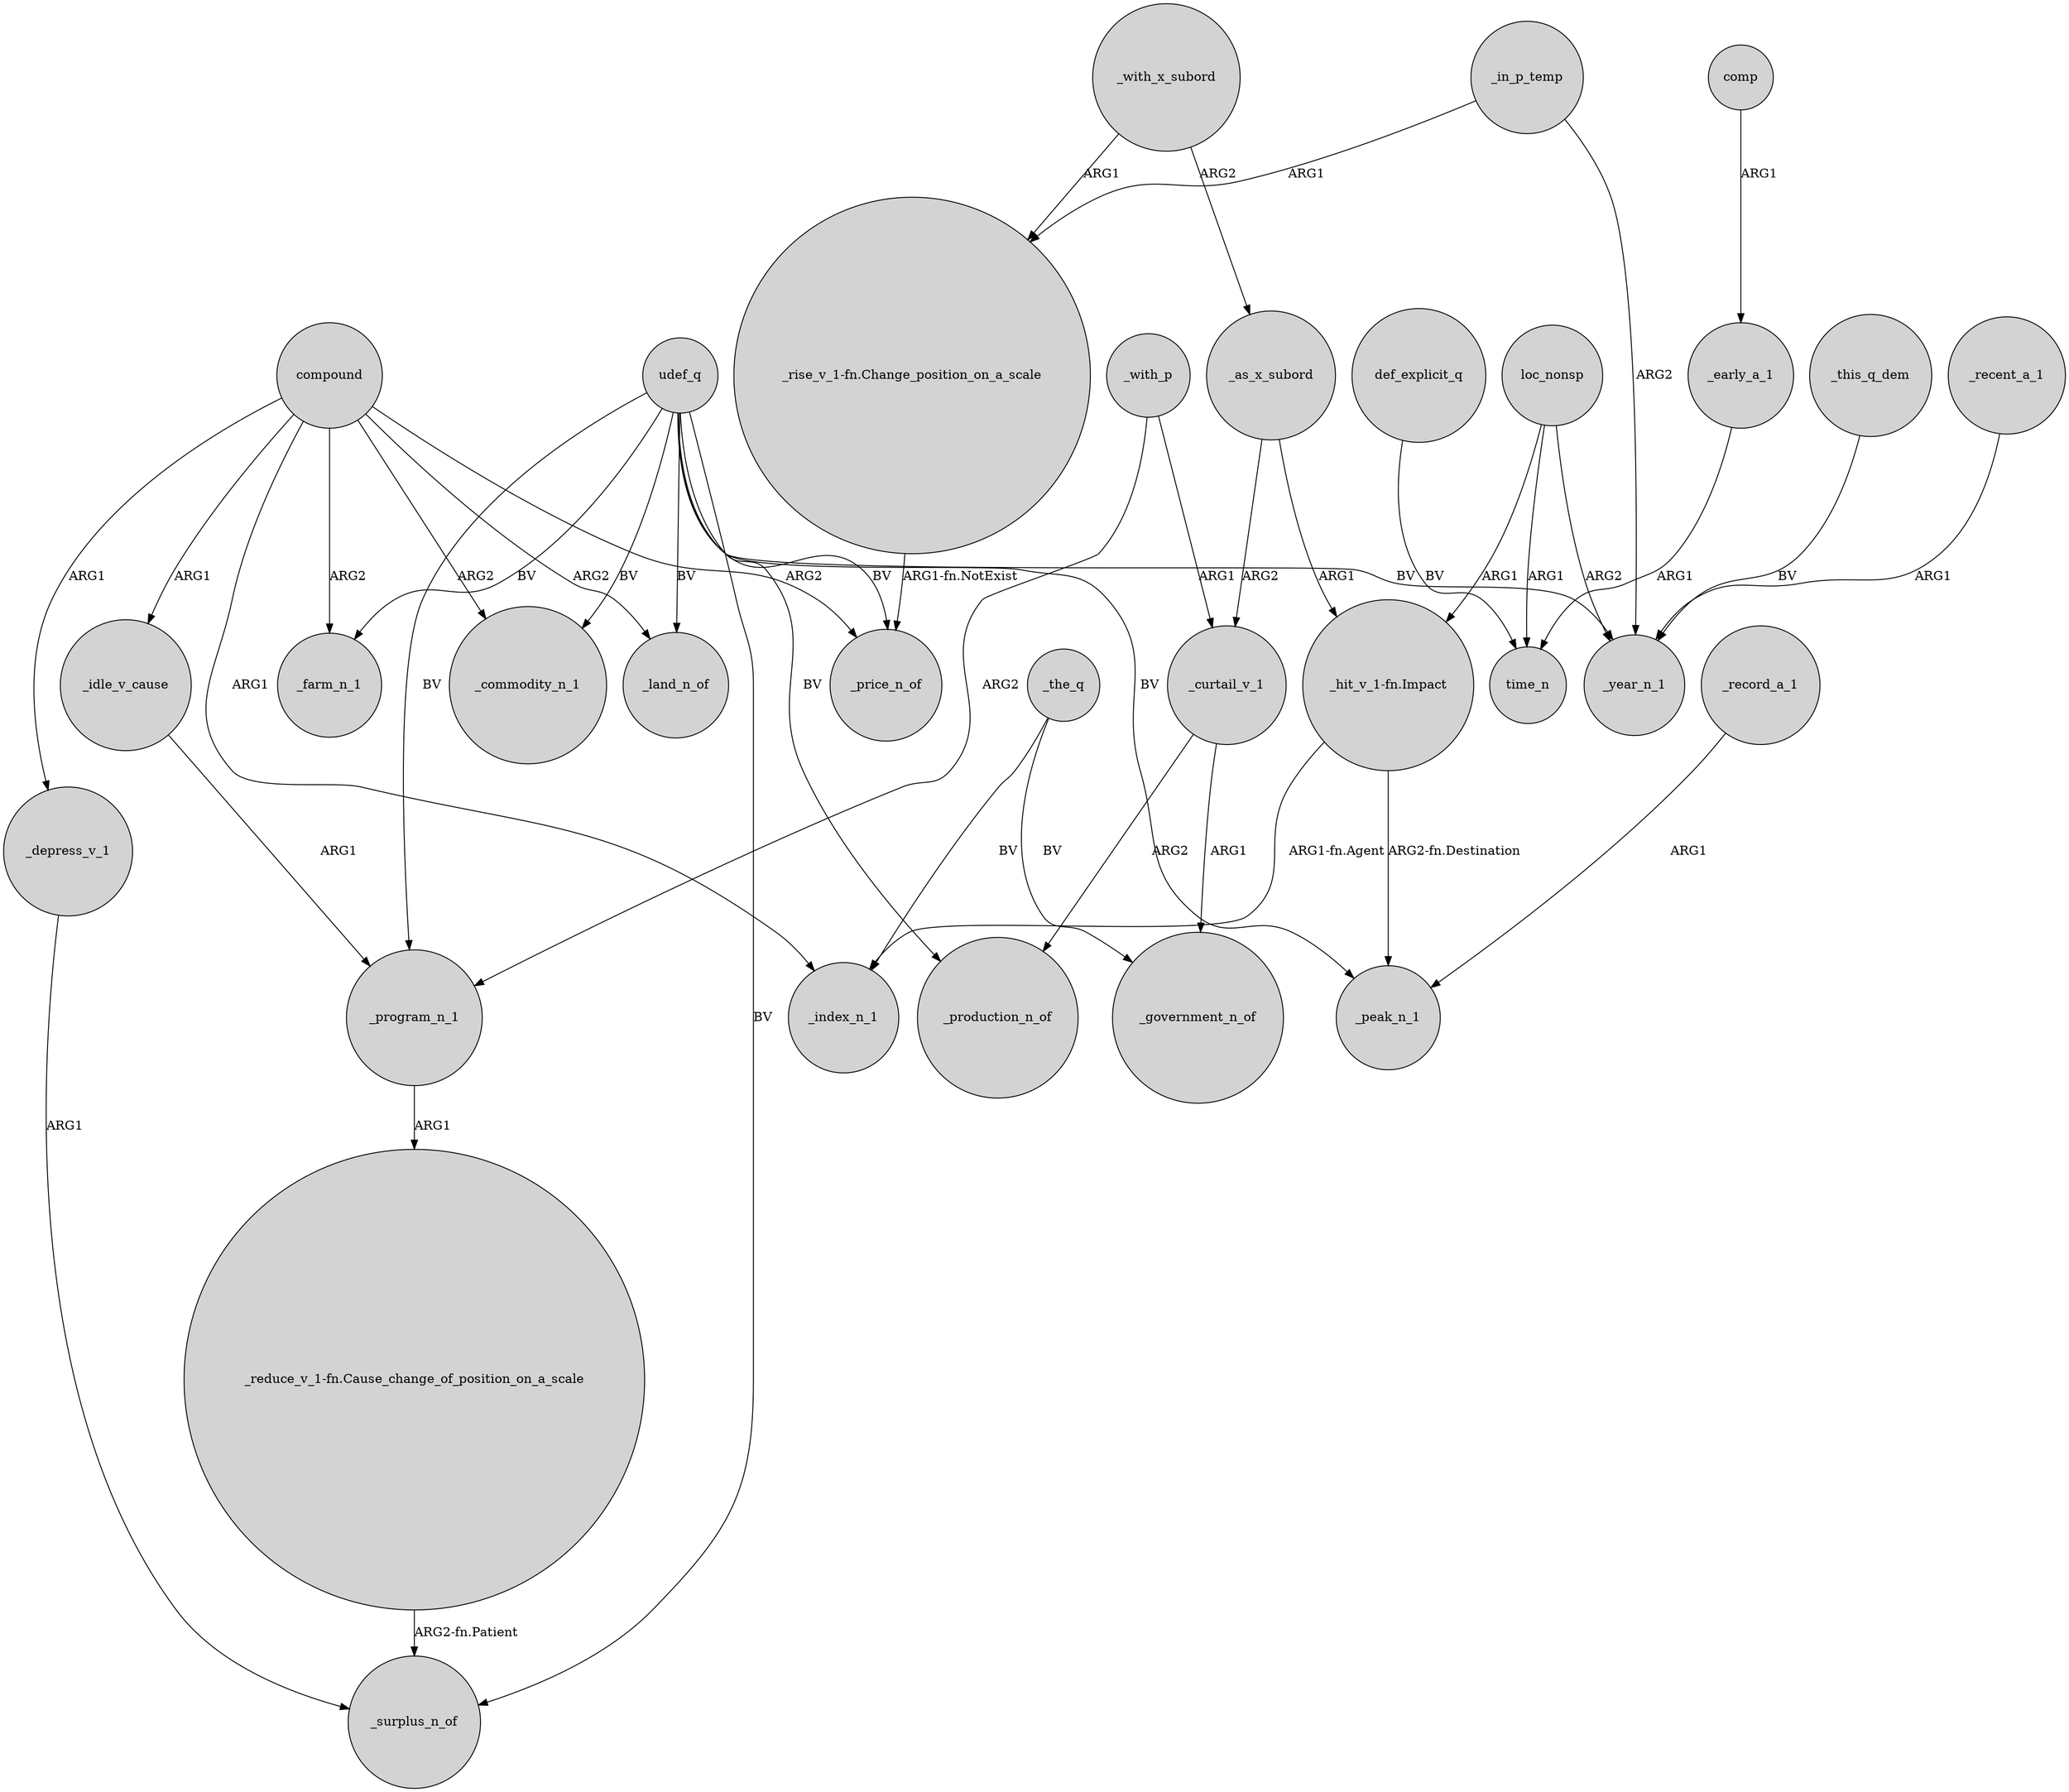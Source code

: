 digraph {
	node [shape=circle style=filled]
	udef_q -> _production_n_of [label=BV]
	_record_a_1 -> _peak_n_1 [label=ARG1]
	compound -> _price_n_of [label=ARG2]
	udef_q -> _price_n_of [label=BV]
	udef_q -> _commodity_n_1 [label=BV]
	_curtail_v_1 -> _production_n_of [label=ARG2]
	def_explicit_q -> time_n [label=BV]
	_as_x_subord -> _curtail_v_1 [label=ARG2]
	compound -> _commodity_n_1 [label=ARG2]
	_curtail_v_1 -> _government_n_of [label=ARG1]
	_program_n_1 -> "_reduce_v_1-fn.Cause_change_of_position_on_a_scale" [label=ARG1]
	_with_x_subord -> "_rise_v_1-fn.Change_position_on_a_scale" [label=ARG1]
	udef_q -> _land_n_of [label=BV]
	loc_nonsp -> time_n [label=ARG1]
	udef_q -> _peak_n_1 [label=BV]
	_in_p_temp -> _year_n_1 [label=ARG2]
	_idle_v_cause -> _program_n_1 [label=ARG1]
	loc_nonsp -> "_hit_v_1-fn.Impact" [label=ARG1]
	_with_p -> _curtail_v_1 [label=ARG1]
	_with_p -> _program_n_1 [label=ARG2]
	"_hit_v_1-fn.Impact" -> _peak_n_1 [label="ARG2-fn.Destination"]
	compound -> _land_n_of [label=ARG2]
	udef_q -> _surplus_n_of [label=BV]
	_recent_a_1 -> _year_n_1 [label=ARG1]
	"_hit_v_1-fn.Impact" -> _index_n_1 [label="ARG1-fn.Agent"]
	loc_nonsp -> _year_n_1 [label=ARG2]
	udef_q -> _program_n_1 [label=BV]
	compound -> _farm_n_1 [label=ARG2]
	_with_x_subord -> _as_x_subord [label=ARG2]
	_the_q -> _index_n_1 [label=BV]
	"_rise_v_1-fn.Change_position_on_a_scale" -> _price_n_of [label="ARG1-fn.NotExist"]
	_early_a_1 -> time_n [label=ARG1]
	_the_q -> _government_n_of [label=BV]
	compound -> _idle_v_cause [label=ARG1]
	"_reduce_v_1-fn.Cause_change_of_position_on_a_scale" -> _surplus_n_of [label="ARG2-fn.Patient"]
	udef_q -> _year_n_1 [label=BV]
	compound -> _depress_v_1 [label=ARG1]
	udef_q -> _farm_n_1 [label=BV]
	_depress_v_1 -> _surplus_n_of [label=ARG1]
	_in_p_temp -> "_rise_v_1-fn.Change_position_on_a_scale" [label=ARG1]
	comp -> _early_a_1 [label=ARG1]
	_as_x_subord -> "_hit_v_1-fn.Impact" [label=ARG1]
	compound -> _index_n_1 [label=ARG1]
	_this_q_dem -> _year_n_1 [label=BV]
}
